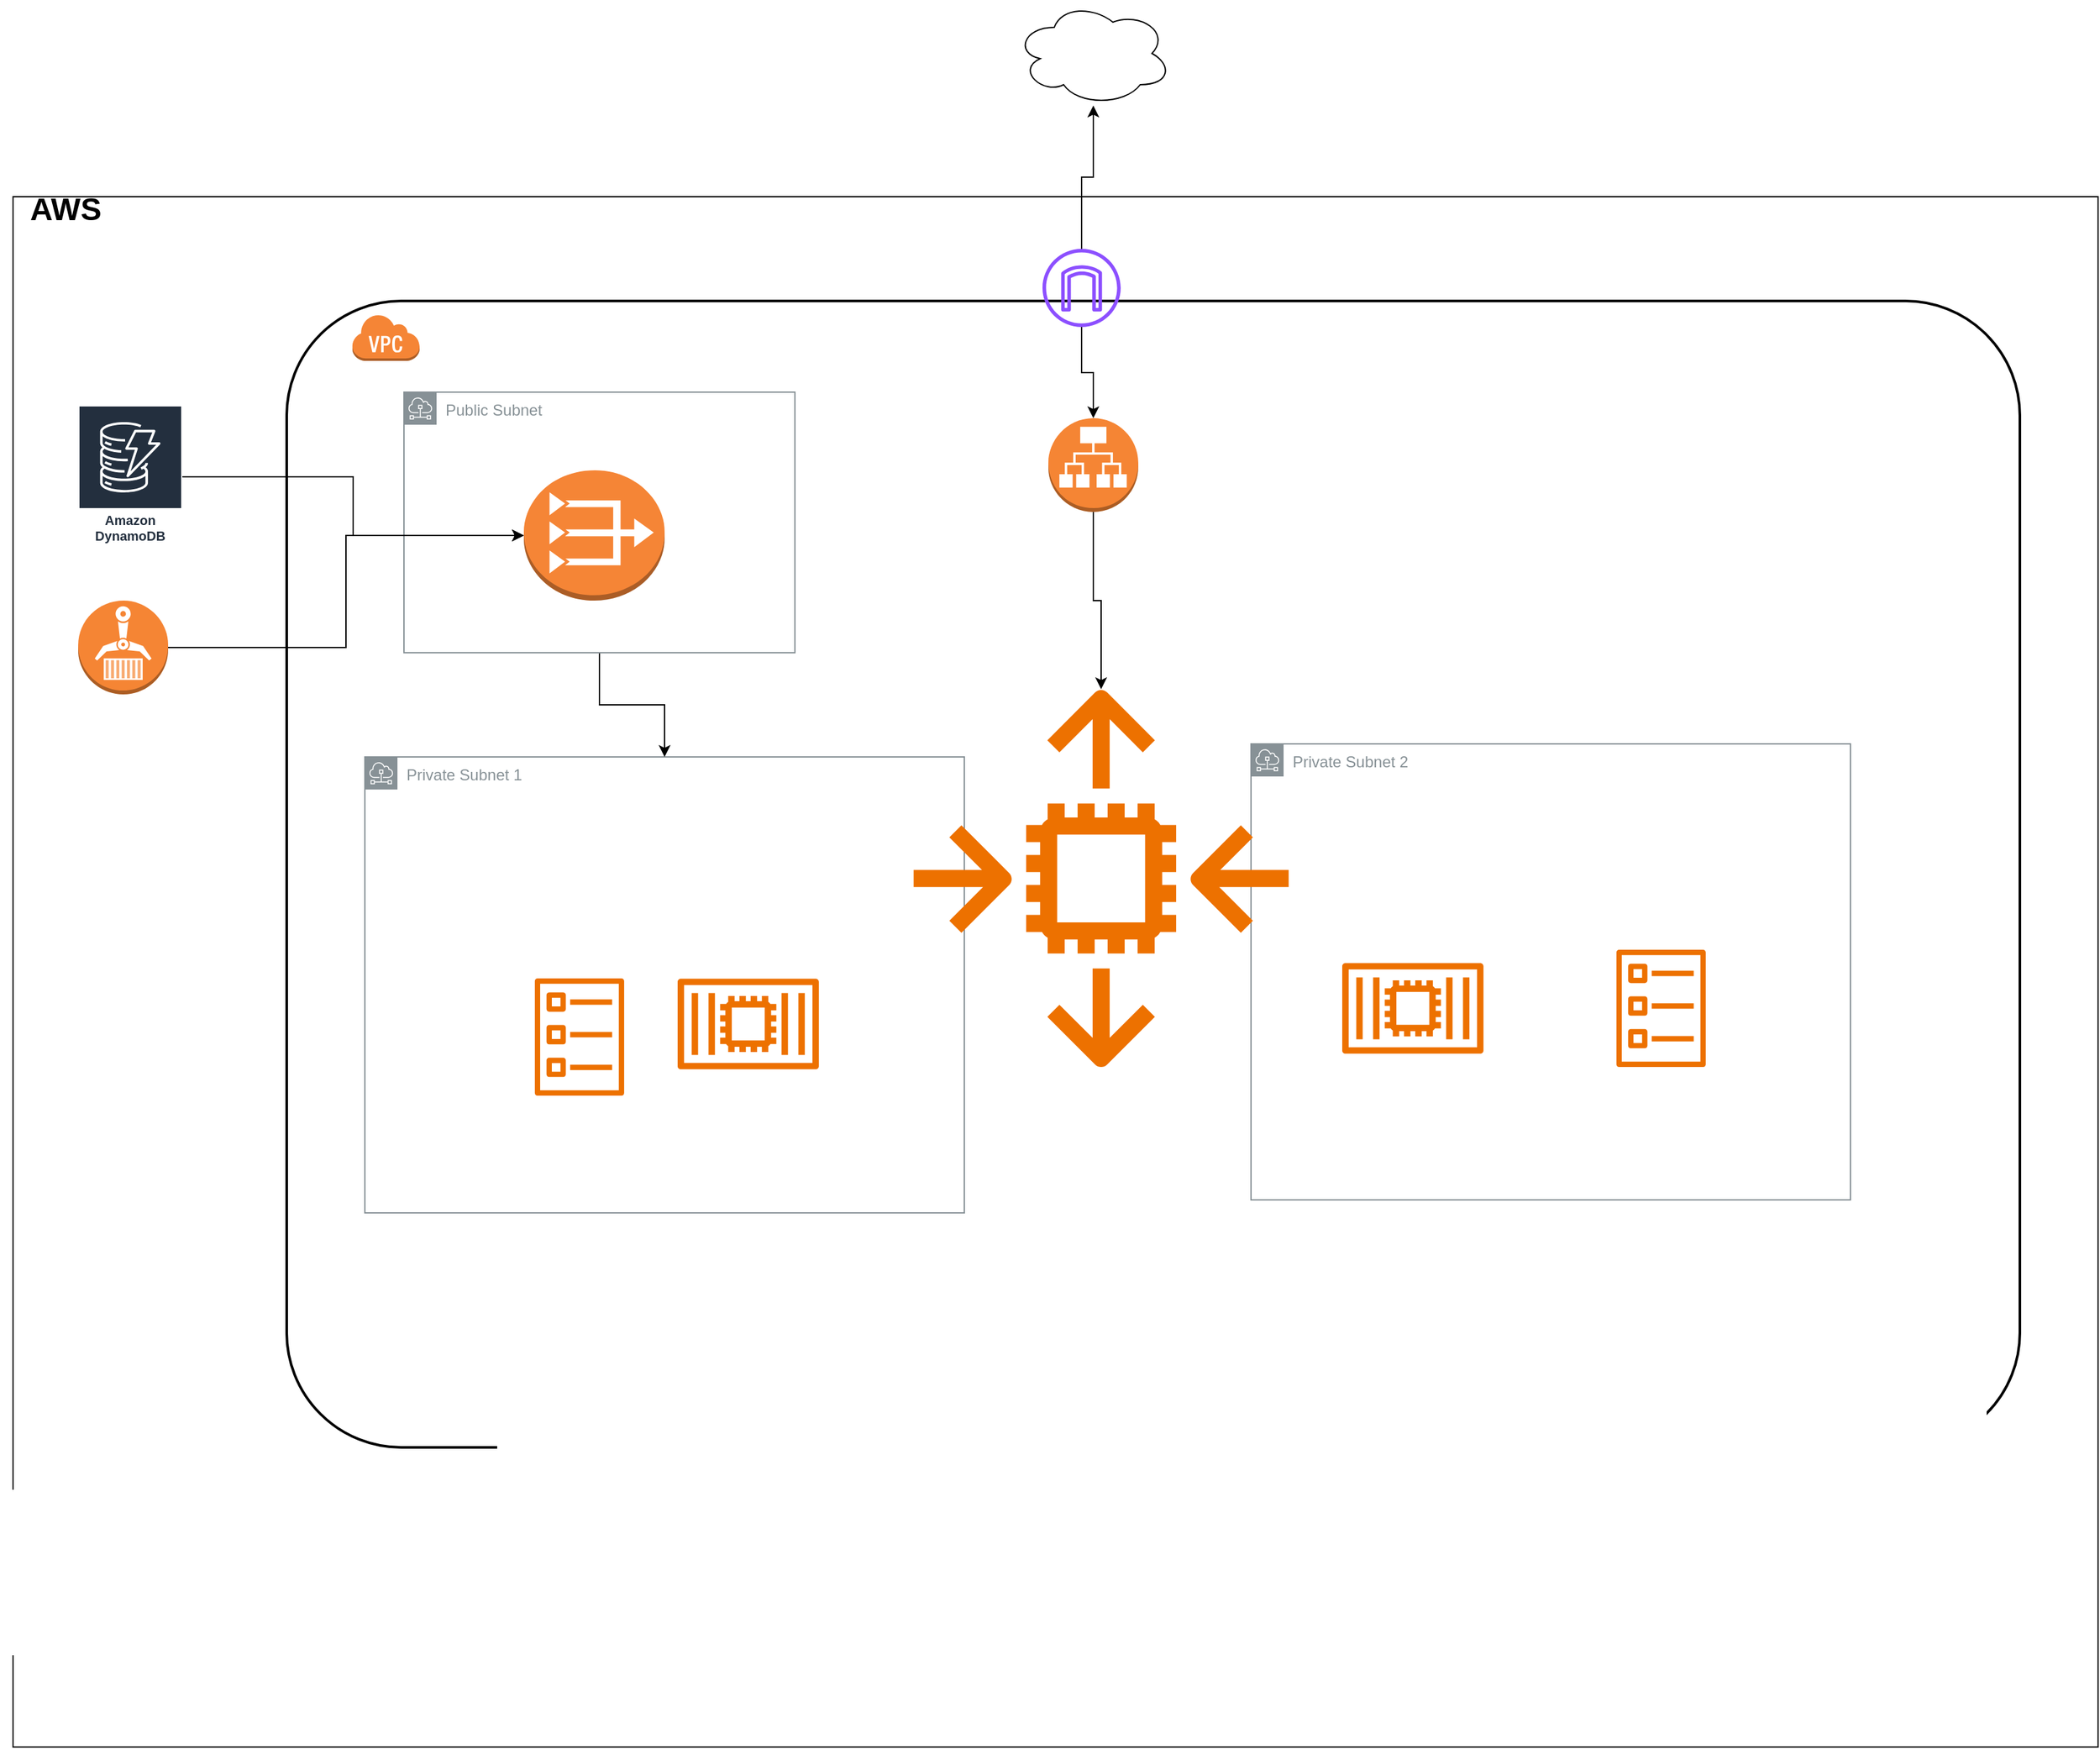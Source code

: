 <mxfile version="26.2.4">
  <diagram name="Page-1" id="cUy0uA9e-aJClVT5OV86">
    <mxGraphModel grid="1" page="1" gridSize="10" guides="1" tooltips="1" connect="1" arrows="1" fold="1" pageScale="1" pageWidth="850" pageHeight="1100" math="0" shadow="0">
      <root>
        <mxCell id="0" />
        <mxCell id="1" parent="0" />
        <mxCell id="ANkXeyOUMZ7gsoq6VOGa-7" value="" style="rounded=0;whiteSpace=wrap;html=1;" vertex="1" parent="1">
          <mxGeometry x="-370" y="-100" width="1600" height="1190" as="geometry" />
        </mxCell>
        <mxCell id="bPECPYtlmH-EWLURcWA6-1" value="" style="rounded=1;arcSize=10;dashed=0;fillColor=none;gradientColor=none;strokeWidth=2;" vertex="1" parent="1">
          <mxGeometry x="-160" y="-20" width="1330" height="880" as="geometry" />
        </mxCell>
        <mxCell id="bPECPYtlmH-EWLURcWA6-2" value="" style="dashed=0;html=1;shape=mxgraph.aws3.virtual_private_cloud;fillColor=#F58536;gradientColor=none;dashed=0;" vertex="1" parent="1">
          <mxGeometry x="-110" y="-10" width="52" height="36" as="geometry" />
        </mxCell>
        <mxCell id="bPECPYtlmH-EWLURcWA6-8" style="edgeStyle=orthogonalEdgeStyle;rounded=0;orthogonalLoop=1;jettySize=auto;html=1;" edge="1" parent="1" source="bPECPYtlmH-EWLURcWA6-3" target="bPECPYtlmH-EWLURcWA6-4">
          <mxGeometry relative="1" as="geometry" />
        </mxCell>
        <mxCell id="JWJF0uv4IHwmpPDvQme4-2" value="" style="edgeStyle=orthogonalEdgeStyle;rounded=0;orthogonalLoop=1;jettySize=auto;html=1;" edge="1" parent="1" source="bPECPYtlmH-EWLURcWA6-3" target="JWJF0uv4IHwmpPDvQme4-1">
          <mxGeometry relative="1" as="geometry">
            <mxPoint x="450" y="-100" as="targetPoint" />
          </mxGeometry>
        </mxCell>
        <mxCell id="bPECPYtlmH-EWLURcWA6-3" value="" style="sketch=0;outlineConnect=0;fontColor=#232F3E;gradientColor=none;fillColor=#8C4FFF;strokeColor=none;dashed=0;verticalLabelPosition=bottom;verticalAlign=top;align=center;html=1;fontSize=12;fontStyle=0;aspect=fixed;pointerEvents=1;shape=mxgraph.aws4.internet_gateway;" vertex="1" parent="1">
          <mxGeometry x="420" y="-60" width="60" height="60" as="geometry" />
        </mxCell>
        <mxCell id="bPECPYtlmH-EWLURcWA6-20" style="edgeStyle=orthogonalEdgeStyle;rounded=0;orthogonalLoop=1;jettySize=auto;html=1;" edge="1" parent="1" source="bPECPYtlmH-EWLURcWA6-4" target="bPECPYtlmH-EWLURcWA6-19">
          <mxGeometry relative="1" as="geometry" />
        </mxCell>
        <mxCell id="bPECPYtlmH-EWLURcWA6-4" value="" style="outlineConnect=0;dashed=0;verticalLabelPosition=bottom;verticalAlign=top;align=center;html=1;shape=mxgraph.aws3.application_load_balancer;fillColor=#F58534;gradientColor=none;" vertex="1" parent="1">
          <mxGeometry x="424.5" y="70" width="69" height="72" as="geometry" />
        </mxCell>
        <mxCell id="bPECPYtlmH-EWLURcWA6-9" value="Private Subnet 1" style="sketch=0;outlineConnect=0;gradientColor=none;html=1;whiteSpace=wrap;fontSize=12;fontStyle=0;shape=mxgraph.aws4.group;grIcon=mxgraph.aws4.group_subnet;strokeColor=#879196;fillColor=none;verticalAlign=top;align=left;spacingLeft=30;fontColor=#879196;dashed=0;" vertex="1" parent="1">
          <mxGeometry x="-100" y="330" width="460" height="350" as="geometry" />
        </mxCell>
        <mxCell id="bPECPYtlmH-EWLURcWA6-12" value="" style="sketch=0;outlineConnect=0;fontColor=#232F3E;gradientColor=none;fillColor=#ED7100;strokeColor=none;dashed=0;verticalLabelPosition=bottom;verticalAlign=top;align=center;html=1;fontSize=12;fontStyle=0;aspect=fixed;pointerEvents=1;shape=mxgraph.aws4.container_2;" vertex="1" parent="1">
          <mxGeometry x="140" y="500" width="108.38" height="70" as="geometry" />
        </mxCell>
        <mxCell id="bPECPYtlmH-EWLURcWA6-13" value="" style="sketch=0;outlineConnect=0;fontColor=#232F3E;gradientColor=none;fillColor=#ED7100;strokeColor=none;dashed=0;verticalLabelPosition=bottom;verticalAlign=top;align=center;html=1;fontSize=12;fontStyle=0;aspect=fixed;pointerEvents=1;shape=mxgraph.aws4.ecs_task;" vertex="1" parent="1">
          <mxGeometry x="30" y="500" width="69.38" height="90" as="geometry" />
        </mxCell>
        <mxCell id="bPECPYtlmH-EWLURcWA6-14" value="Private Subnet 2" style="sketch=0;outlineConnect=0;gradientColor=none;html=1;whiteSpace=wrap;fontSize=12;fontStyle=0;shape=mxgraph.aws4.group;grIcon=mxgraph.aws4.group_subnet;strokeColor=#879196;fillColor=none;verticalAlign=top;align=left;spacingLeft=30;fontColor=#879196;dashed=0;" vertex="1" parent="1">
          <mxGeometry x="580" y="320" width="460" height="350" as="geometry" />
        </mxCell>
        <mxCell id="bPECPYtlmH-EWLURcWA6-17" value="" style="sketch=0;outlineConnect=0;fontColor=#232F3E;gradientColor=none;fillColor=#ED7100;strokeColor=none;dashed=0;verticalLabelPosition=bottom;verticalAlign=top;align=center;html=1;fontSize=12;fontStyle=0;aspect=fixed;pointerEvents=1;shape=mxgraph.aws4.container_2;" vertex="1" parent="1">
          <mxGeometry x="650" y="488" width="108.38" height="70" as="geometry" />
        </mxCell>
        <mxCell id="bPECPYtlmH-EWLURcWA6-18" value="" style="sketch=0;outlineConnect=0;fontColor=#232F3E;gradientColor=none;fillColor=#ED7100;strokeColor=none;dashed=0;verticalLabelPosition=bottom;verticalAlign=top;align=center;html=1;fontSize=12;fontStyle=0;aspect=fixed;pointerEvents=1;shape=mxgraph.aws4.ecs_task;" vertex="1" parent="1">
          <mxGeometry x="860" y="478" width="69.38" height="90" as="geometry" />
        </mxCell>
        <mxCell id="bPECPYtlmH-EWLURcWA6-19" value="" style="sketch=0;outlineConnect=0;fontColor=#232F3E;gradientColor=none;fillColor=#ED7100;strokeColor=none;dashed=0;verticalLabelPosition=bottom;verticalAlign=top;align=center;html=1;fontSize=12;fontStyle=0;aspect=fixed;pointerEvents=1;shape=mxgraph.aws4.auto_scaling2;" vertex="1" parent="1">
          <mxGeometry x="320" y="278" width="290" height="290" as="geometry" />
        </mxCell>
        <mxCell id="JWJF0uv4IHwmpPDvQme4-1" value="" style="ellipse;shape=cloud;whiteSpace=wrap;html=1;" vertex="1" parent="1">
          <mxGeometry x="399" y="-250" width="120" height="80" as="geometry" />
        </mxCell>
        <mxCell id="ANkXeyOUMZ7gsoq6VOGa-12" style="edgeStyle=orthogonalEdgeStyle;rounded=0;orthogonalLoop=1;jettySize=auto;html=1;" edge="1" parent="1" source="ANkXeyOUMZ7gsoq6VOGa-4" target="bPECPYtlmH-EWLURcWA6-9">
          <mxGeometry relative="1" as="geometry" />
        </mxCell>
        <mxCell id="ANkXeyOUMZ7gsoq6VOGa-4" value="Public Subnet" style="sketch=0;outlineConnect=0;gradientColor=none;html=1;whiteSpace=wrap;fontSize=12;fontStyle=0;shape=mxgraph.aws4.group;grIcon=mxgraph.aws4.group_subnet;strokeColor=#879196;fillColor=none;verticalAlign=top;align=left;spacingLeft=30;fontColor=#879196;dashed=0;" vertex="1" parent="1">
          <mxGeometry x="-70" y="50" width="300" height="200" as="geometry" />
        </mxCell>
        <mxCell id="ANkXeyOUMZ7gsoq6VOGa-5" value="" style="outlineConnect=0;dashed=0;verticalLabelPosition=bottom;verticalAlign=top;align=center;html=1;shape=mxgraph.aws3.vpc_nat_gateway;fillColor=#F58536;gradientColor=none;" vertex="1" parent="1">
          <mxGeometry x="22" y="110" width="108" height="100" as="geometry" />
        </mxCell>
        <mxCell id="ANkXeyOUMZ7gsoq6VOGa-11" style="edgeStyle=orthogonalEdgeStyle;rounded=0;orthogonalLoop=1;jettySize=auto;html=1;" edge="1" parent="1" source="ANkXeyOUMZ7gsoq6VOGa-10" target="ANkXeyOUMZ7gsoq6VOGa-5">
          <mxGeometry relative="1" as="geometry" />
        </mxCell>
        <mxCell id="ANkXeyOUMZ7gsoq6VOGa-10" value="Amazon DynamoDB" style="sketch=0;outlineConnect=0;fontColor=#232F3E;gradientColor=none;strokeColor=#ffffff;fillColor=#232F3E;dashed=0;verticalLabelPosition=middle;verticalAlign=bottom;align=center;html=1;whiteSpace=wrap;fontSize=10;fontStyle=1;spacing=3;shape=mxgraph.aws4.productIcon;prIcon=mxgraph.aws4.dynamodb;" vertex="1" parent="1">
          <mxGeometry x="-320" y="60" width="80" height="110" as="geometry" />
        </mxCell>
        <mxCell id="ANkXeyOUMZ7gsoq6VOGa-14" style="edgeStyle=orthogonalEdgeStyle;rounded=0;orthogonalLoop=1;jettySize=auto;html=1;" edge="1" parent="1" source="ANkXeyOUMZ7gsoq6VOGa-13" target="ANkXeyOUMZ7gsoq6VOGa-5">
          <mxGeometry relative="1" as="geometry" />
        </mxCell>
        <mxCell id="ANkXeyOUMZ7gsoq6VOGa-13" value="" style="outlineConnect=0;dashed=0;verticalLabelPosition=bottom;verticalAlign=top;align=center;html=1;shape=mxgraph.aws3.ecr;fillColor=#F58534;gradientColor=none;" vertex="1" parent="1">
          <mxGeometry x="-320" y="210" width="69" height="72" as="geometry" />
        </mxCell>
        <mxCell id="ANkXeyOUMZ7gsoq6VOGa-15" value="AWS" style="text;strokeColor=none;fillColor=none;html=1;fontSize=24;fontStyle=1;verticalAlign=middle;align=center;" vertex="1" parent="1">
          <mxGeometry x="-380" y="-110" width="100" height="40" as="geometry" />
        </mxCell>
      </root>
    </mxGraphModel>
  </diagram>
</mxfile>
